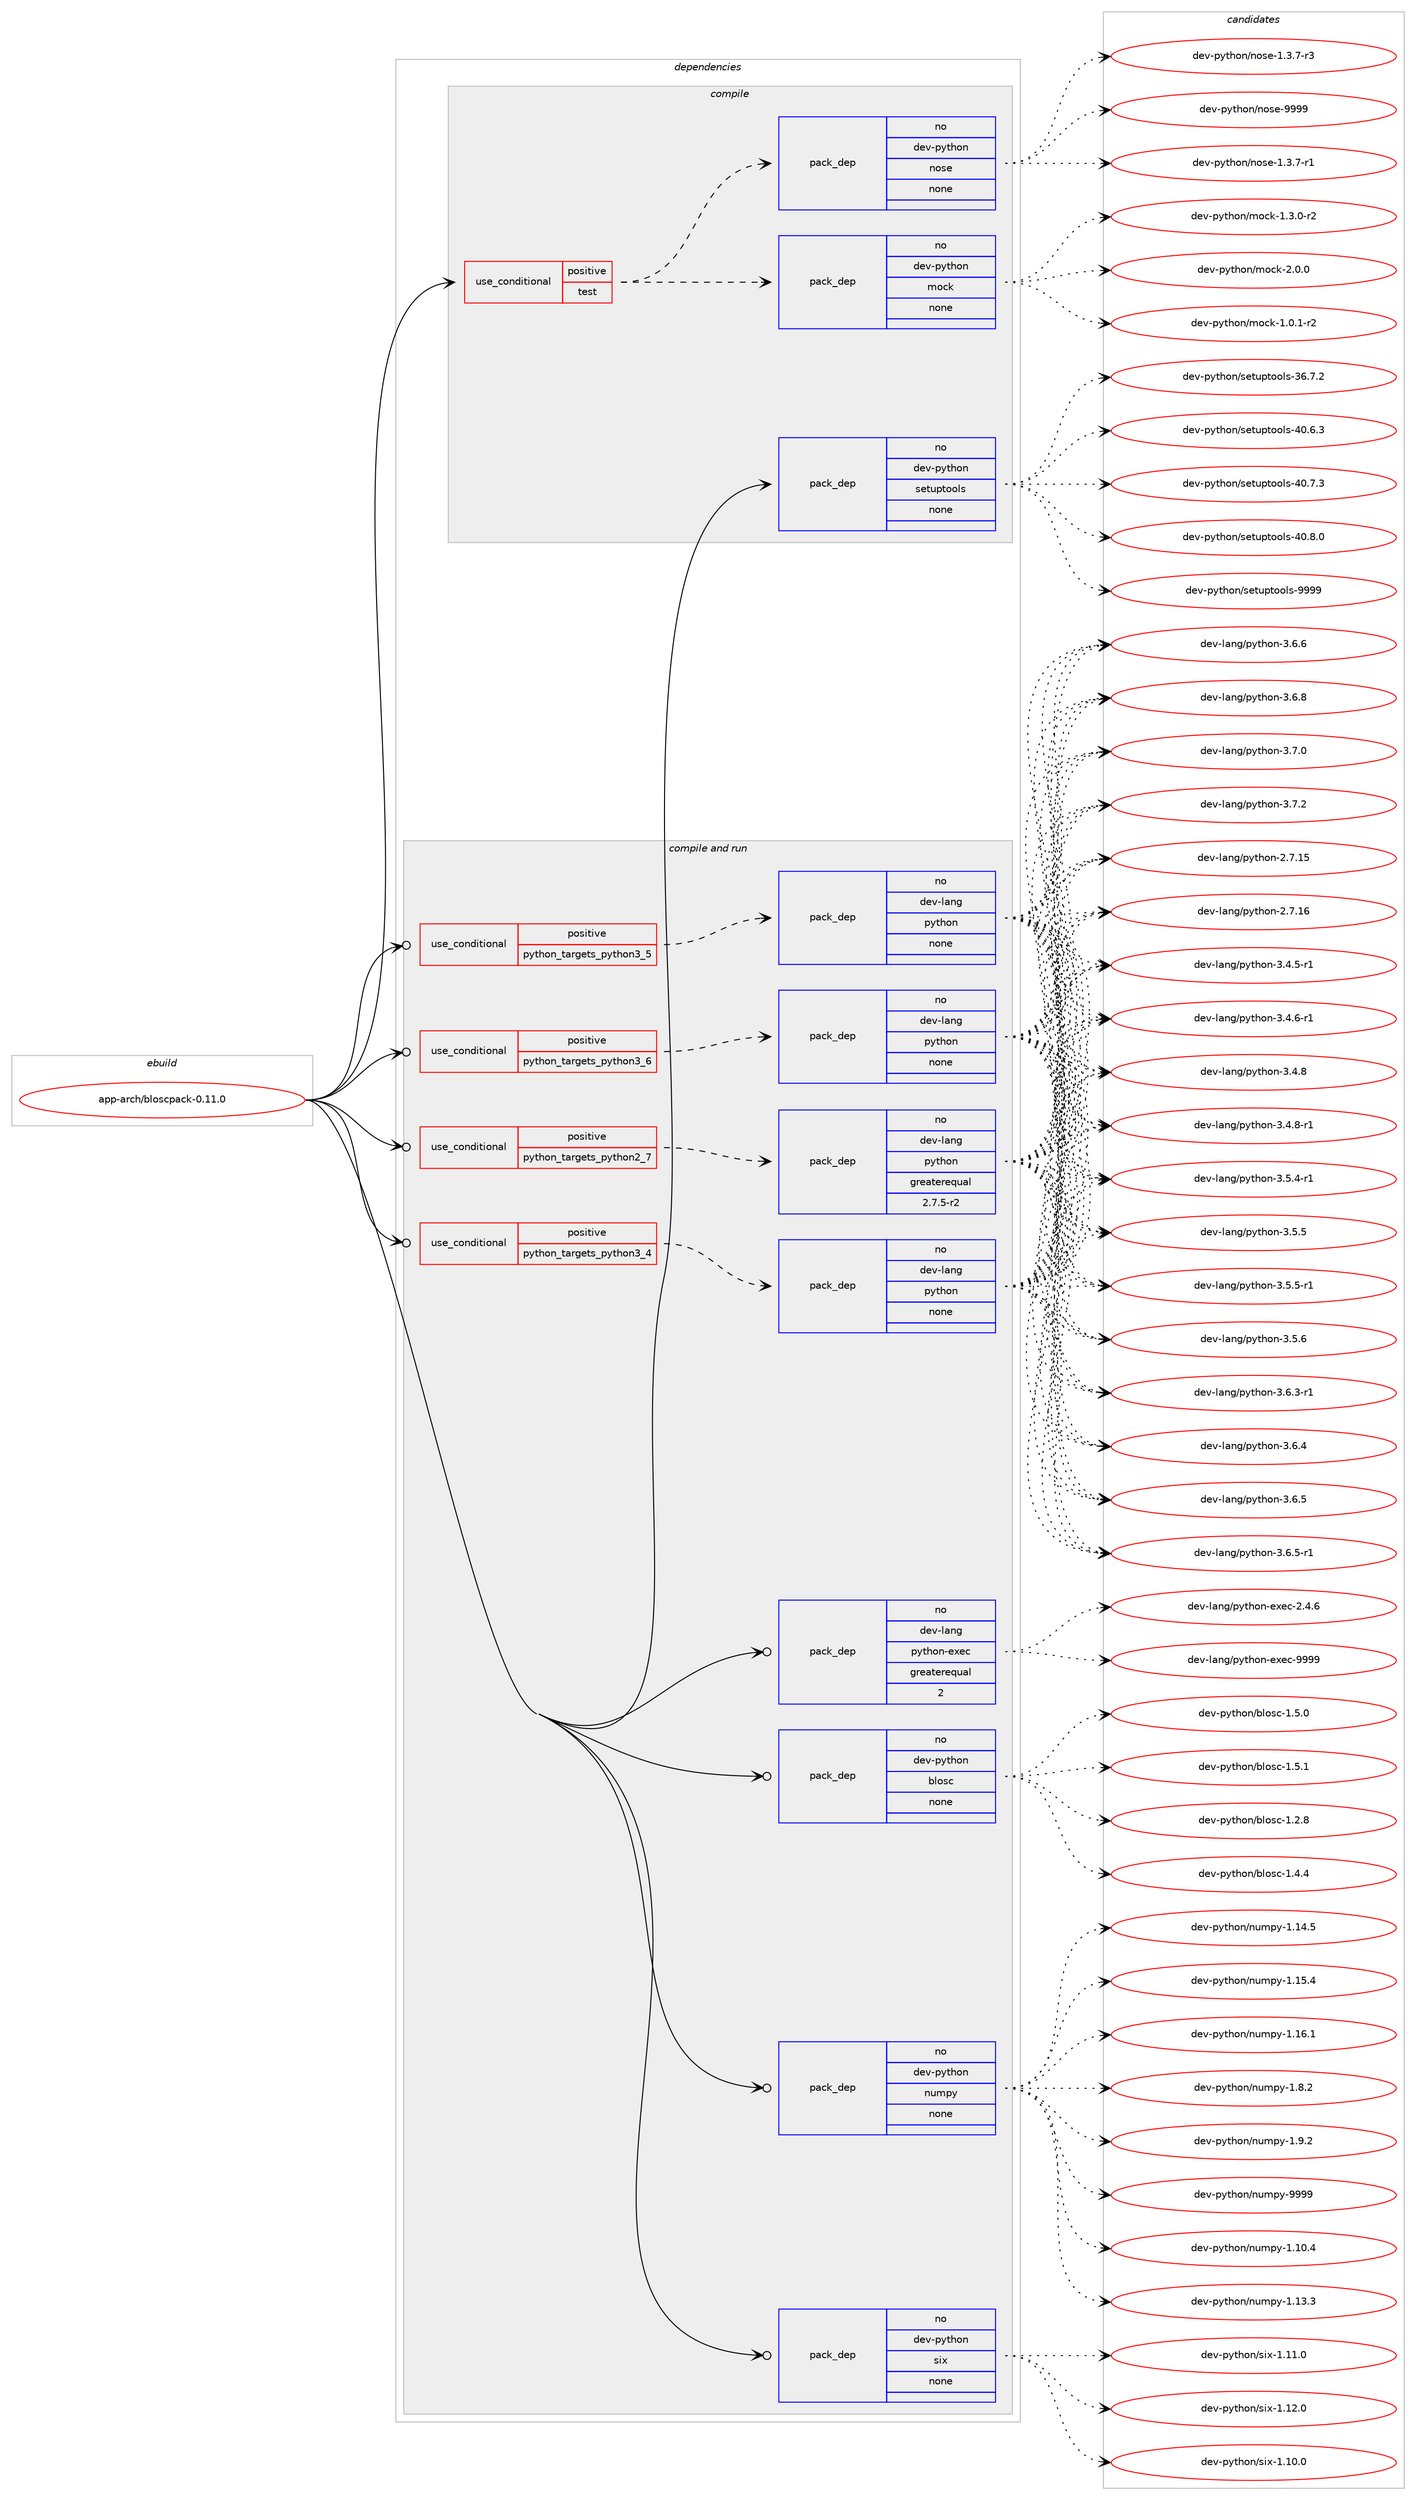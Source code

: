 digraph prolog {

# *************
# Graph options
# *************

newrank=true;
concentrate=true;
compound=true;
graph [rankdir=LR,fontname=Helvetica,fontsize=10,ranksep=1.5];#, ranksep=2.5, nodesep=0.2];
edge  [arrowhead=vee];
node  [fontname=Helvetica,fontsize=10];

# **********
# The ebuild
# **********

subgraph cluster_leftcol {
color=gray;
rank=same;
label=<<i>ebuild</i>>;
id [label="app-arch/bloscpack-0.11.0", color=red, width=4, href="../app-arch/bloscpack-0.11.0.svg"];
}

# ****************
# The dependencies
# ****************

subgraph cluster_midcol {
color=gray;
label=<<i>dependencies</i>>;
subgraph cluster_compile {
fillcolor="#eeeeee";
style=filled;
label=<<i>compile</i>>;
subgraph cond346392 {
dependency1270764 [label=<<TABLE BORDER="0" CELLBORDER="1" CELLSPACING="0" CELLPADDING="4"><TR><TD ROWSPAN="3" CELLPADDING="10">use_conditional</TD></TR><TR><TD>positive</TD></TR><TR><TD>test</TD></TR></TABLE>>, shape=none, color=red];
subgraph pack904653 {
dependency1270765 [label=<<TABLE BORDER="0" CELLBORDER="1" CELLSPACING="0" CELLPADDING="4" WIDTH="220"><TR><TD ROWSPAN="6" CELLPADDING="30">pack_dep</TD></TR><TR><TD WIDTH="110">no</TD></TR><TR><TD>dev-python</TD></TR><TR><TD>mock</TD></TR><TR><TD>none</TD></TR><TR><TD></TD></TR></TABLE>>, shape=none, color=blue];
}
dependency1270764:e -> dependency1270765:w [weight=20,style="dashed",arrowhead="vee"];
subgraph pack904654 {
dependency1270766 [label=<<TABLE BORDER="0" CELLBORDER="1" CELLSPACING="0" CELLPADDING="4" WIDTH="220"><TR><TD ROWSPAN="6" CELLPADDING="30">pack_dep</TD></TR><TR><TD WIDTH="110">no</TD></TR><TR><TD>dev-python</TD></TR><TR><TD>nose</TD></TR><TR><TD>none</TD></TR><TR><TD></TD></TR></TABLE>>, shape=none, color=blue];
}
dependency1270764:e -> dependency1270766:w [weight=20,style="dashed",arrowhead="vee"];
}
id:e -> dependency1270764:w [weight=20,style="solid",arrowhead="vee"];
subgraph pack904655 {
dependency1270767 [label=<<TABLE BORDER="0" CELLBORDER="1" CELLSPACING="0" CELLPADDING="4" WIDTH="220"><TR><TD ROWSPAN="6" CELLPADDING="30">pack_dep</TD></TR><TR><TD WIDTH="110">no</TD></TR><TR><TD>dev-python</TD></TR><TR><TD>setuptools</TD></TR><TR><TD>none</TD></TR><TR><TD></TD></TR></TABLE>>, shape=none, color=blue];
}
id:e -> dependency1270767:w [weight=20,style="solid",arrowhead="vee"];
}
subgraph cluster_compileandrun {
fillcolor="#eeeeee";
style=filled;
label=<<i>compile and run</i>>;
subgraph cond346393 {
dependency1270768 [label=<<TABLE BORDER="0" CELLBORDER="1" CELLSPACING="0" CELLPADDING="4"><TR><TD ROWSPAN="3" CELLPADDING="10">use_conditional</TD></TR><TR><TD>positive</TD></TR><TR><TD>python_targets_python2_7</TD></TR></TABLE>>, shape=none, color=red];
subgraph pack904656 {
dependency1270769 [label=<<TABLE BORDER="0" CELLBORDER="1" CELLSPACING="0" CELLPADDING="4" WIDTH="220"><TR><TD ROWSPAN="6" CELLPADDING="30">pack_dep</TD></TR><TR><TD WIDTH="110">no</TD></TR><TR><TD>dev-lang</TD></TR><TR><TD>python</TD></TR><TR><TD>greaterequal</TD></TR><TR><TD>2.7.5-r2</TD></TR></TABLE>>, shape=none, color=blue];
}
dependency1270768:e -> dependency1270769:w [weight=20,style="dashed",arrowhead="vee"];
}
id:e -> dependency1270768:w [weight=20,style="solid",arrowhead="odotvee"];
subgraph cond346394 {
dependency1270770 [label=<<TABLE BORDER="0" CELLBORDER="1" CELLSPACING="0" CELLPADDING="4"><TR><TD ROWSPAN="3" CELLPADDING="10">use_conditional</TD></TR><TR><TD>positive</TD></TR><TR><TD>python_targets_python3_4</TD></TR></TABLE>>, shape=none, color=red];
subgraph pack904657 {
dependency1270771 [label=<<TABLE BORDER="0" CELLBORDER="1" CELLSPACING="0" CELLPADDING="4" WIDTH="220"><TR><TD ROWSPAN="6" CELLPADDING="30">pack_dep</TD></TR><TR><TD WIDTH="110">no</TD></TR><TR><TD>dev-lang</TD></TR><TR><TD>python</TD></TR><TR><TD>none</TD></TR><TR><TD></TD></TR></TABLE>>, shape=none, color=blue];
}
dependency1270770:e -> dependency1270771:w [weight=20,style="dashed",arrowhead="vee"];
}
id:e -> dependency1270770:w [weight=20,style="solid",arrowhead="odotvee"];
subgraph cond346395 {
dependency1270772 [label=<<TABLE BORDER="0" CELLBORDER="1" CELLSPACING="0" CELLPADDING="4"><TR><TD ROWSPAN="3" CELLPADDING="10">use_conditional</TD></TR><TR><TD>positive</TD></TR><TR><TD>python_targets_python3_5</TD></TR></TABLE>>, shape=none, color=red];
subgraph pack904658 {
dependency1270773 [label=<<TABLE BORDER="0" CELLBORDER="1" CELLSPACING="0" CELLPADDING="4" WIDTH="220"><TR><TD ROWSPAN="6" CELLPADDING="30">pack_dep</TD></TR><TR><TD WIDTH="110">no</TD></TR><TR><TD>dev-lang</TD></TR><TR><TD>python</TD></TR><TR><TD>none</TD></TR><TR><TD></TD></TR></TABLE>>, shape=none, color=blue];
}
dependency1270772:e -> dependency1270773:w [weight=20,style="dashed",arrowhead="vee"];
}
id:e -> dependency1270772:w [weight=20,style="solid",arrowhead="odotvee"];
subgraph cond346396 {
dependency1270774 [label=<<TABLE BORDER="0" CELLBORDER="1" CELLSPACING="0" CELLPADDING="4"><TR><TD ROWSPAN="3" CELLPADDING="10">use_conditional</TD></TR><TR><TD>positive</TD></TR><TR><TD>python_targets_python3_6</TD></TR></TABLE>>, shape=none, color=red];
subgraph pack904659 {
dependency1270775 [label=<<TABLE BORDER="0" CELLBORDER="1" CELLSPACING="0" CELLPADDING="4" WIDTH="220"><TR><TD ROWSPAN="6" CELLPADDING="30">pack_dep</TD></TR><TR><TD WIDTH="110">no</TD></TR><TR><TD>dev-lang</TD></TR><TR><TD>python</TD></TR><TR><TD>none</TD></TR><TR><TD></TD></TR></TABLE>>, shape=none, color=blue];
}
dependency1270774:e -> dependency1270775:w [weight=20,style="dashed",arrowhead="vee"];
}
id:e -> dependency1270774:w [weight=20,style="solid",arrowhead="odotvee"];
subgraph pack904660 {
dependency1270776 [label=<<TABLE BORDER="0" CELLBORDER="1" CELLSPACING="0" CELLPADDING="4" WIDTH="220"><TR><TD ROWSPAN="6" CELLPADDING="30">pack_dep</TD></TR><TR><TD WIDTH="110">no</TD></TR><TR><TD>dev-lang</TD></TR><TR><TD>python-exec</TD></TR><TR><TD>greaterequal</TD></TR><TR><TD>2</TD></TR></TABLE>>, shape=none, color=blue];
}
id:e -> dependency1270776:w [weight=20,style="solid",arrowhead="odotvee"];
subgraph pack904661 {
dependency1270777 [label=<<TABLE BORDER="0" CELLBORDER="1" CELLSPACING="0" CELLPADDING="4" WIDTH="220"><TR><TD ROWSPAN="6" CELLPADDING="30">pack_dep</TD></TR><TR><TD WIDTH="110">no</TD></TR><TR><TD>dev-python</TD></TR><TR><TD>blosc</TD></TR><TR><TD>none</TD></TR><TR><TD></TD></TR></TABLE>>, shape=none, color=blue];
}
id:e -> dependency1270777:w [weight=20,style="solid",arrowhead="odotvee"];
subgraph pack904662 {
dependency1270778 [label=<<TABLE BORDER="0" CELLBORDER="1" CELLSPACING="0" CELLPADDING="4" WIDTH="220"><TR><TD ROWSPAN="6" CELLPADDING="30">pack_dep</TD></TR><TR><TD WIDTH="110">no</TD></TR><TR><TD>dev-python</TD></TR><TR><TD>numpy</TD></TR><TR><TD>none</TD></TR><TR><TD></TD></TR></TABLE>>, shape=none, color=blue];
}
id:e -> dependency1270778:w [weight=20,style="solid",arrowhead="odotvee"];
subgraph pack904663 {
dependency1270779 [label=<<TABLE BORDER="0" CELLBORDER="1" CELLSPACING="0" CELLPADDING="4" WIDTH="220"><TR><TD ROWSPAN="6" CELLPADDING="30">pack_dep</TD></TR><TR><TD WIDTH="110">no</TD></TR><TR><TD>dev-python</TD></TR><TR><TD>six</TD></TR><TR><TD>none</TD></TR><TR><TD></TD></TR></TABLE>>, shape=none, color=blue];
}
id:e -> dependency1270779:w [weight=20,style="solid",arrowhead="odotvee"];
}
subgraph cluster_run {
fillcolor="#eeeeee";
style=filled;
label=<<i>run</i>>;
}
}

# **************
# The candidates
# **************

subgraph cluster_choices {
rank=same;
color=gray;
label=<<i>candidates</i>>;

subgraph choice904653 {
color=black;
nodesep=1;
choice1001011184511212111610411111047109111991074549464846494511450 [label="dev-python/mock-1.0.1-r2", color=red, width=4,href="../dev-python/mock-1.0.1-r2.svg"];
choice1001011184511212111610411111047109111991074549465146484511450 [label="dev-python/mock-1.3.0-r2", color=red, width=4,href="../dev-python/mock-1.3.0-r2.svg"];
choice100101118451121211161041111104710911199107455046484648 [label="dev-python/mock-2.0.0", color=red, width=4,href="../dev-python/mock-2.0.0.svg"];
dependency1270765:e -> choice1001011184511212111610411111047109111991074549464846494511450:w [style=dotted,weight="100"];
dependency1270765:e -> choice1001011184511212111610411111047109111991074549465146484511450:w [style=dotted,weight="100"];
dependency1270765:e -> choice100101118451121211161041111104710911199107455046484648:w [style=dotted,weight="100"];
}
subgraph choice904654 {
color=black;
nodesep=1;
choice10010111845112121116104111110471101111151014549465146554511449 [label="dev-python/nose-1.3.7-r1", color=red, width=4,href="../dev-python/nose-1.3.7-r1.svg"];
choice10010111845112121116104111110471101111151014549465146554511451 [label="dev-python/nose-1.3.7-r3", color=red, width=4,href="../dev-python/nose-1.3.7-r3.svg"];
choice10010111845112121116104111110471101111151014557575757 [label="dev-python/nose-9999", color=red, width=4,href="../dev-python/nose-9999.svg"];
dependency1270766:e -> choice10010111845112121116104111110471101111151014549465146554511449:w [style=dotted,weight="100"];
dependency1270766:e -> choice10010111845112121116104111110471101111151014549465146554511451:w [style=dotted,weight="100"];
dependency1270766:e -> choice10010111845112121116104111110471101111151014557575757:w [style=dotted,weight="100"];
}
subgraph choice904655 {
color=black;
nodesep=1;
choice100101118451121211161041111104711510111611711211611111110811545515446554650 [label="dev-python/setuptools-36.7.2", color=red, width=4,href="../dev-python/setuptools-36.7.2.svg"];
choice100101118451121211161041111104711510111611711211611111110811545524846544651 [label="dev-python/setuptools-40.6.3", color=red, width=4,href="../dev-python/setuptools-40.6.3.svg"];
choice100101118451121211161041111104711510111611711211611111110811545524846554651 [label="dev-python/setuptools-40.7.3", color=red, width=4,href="../dev-python/setuptools-40.7.3.svg"];
choice100101118451121211161041111104711510111611711211611111110811545524846564648 [label="dev-python/setuptools-40.8.0", color=red, width=4,href="../dev-python/setuptools-40.8.0.svg"];
choice10010111845112121116104111110471151011161171121161111111081154557575757 [label="dev-python/setuptools-9999", color=red, width=4,href="../dev-python/setuptools-9999.svg"];
dependency1270767:e -> choice100101118451121211161041111104711510111611711211611111110811545515446554650:w [style=dotted,weight="100"];
dependency1270767:e -> choice100101118451121211161041111104711510111611711211611111110811545524846544651:w [style=dotted,weight="100"];
dependency1270767:e -> choice100101118451121211161041111104711510111611711211611111110811545524846554651:w [style=dotted,weight="100"];
dependency1270767:e -> choice100101118451121211161041111104711510111611711211611111110811545524846564648:w [style=dotted,weight="100"];
dependency1270767:e -> choice10010111845112121116104111110471151011161171121161111111081154557575757:w [style=dotted,weight="100"];
}
subgraph choice904656 {
color=black;
nodesep=1;
choice10010111845108971101034711212111610411111045504655464953 [label="dev-lang/python-2.7.15", color=red, width=4,href="../dev-lang/python-2.7.15.svg"];
choice10010111845108971101034711212111610411111045504655464954 [label="dev-lang/python-2.7.16", color=red, width=4,href="../dev-lang/python-2.7.16.svg"];
choice1001011184510897110103471121211161041111104551465246534511449 [label="dev-lang/python-3.4.5-r1", color=red, width=4,href="../dev-lang/python-3.4.5-r1.svg"];
choice1001011184510897110103471121211161041111104551465246544511449 [label="dev-lang/python-3.4.6-r1", color=red, width=4,href="../dev-lang/python-3.4.6-r1.svg"];
choice100101118451089711010347112121116104111110455146524656 [label="dev-lang/python-3.4.8", color=red, width=4,href="../dev-lang/python-3.4.8.svg"];
choice1001011184510897110103471121211161041111104551465246564511449 [label="dev-lang/python-3.4.8-r1", color=red, width=4,href="../dev-lang/python-3.4.8-r1.svg"];
choice1001011184510897110103471121211161041111104551465346524511449 [label="dev-lang/python-3.5.4-r1", color=red, width=4,href="../dev-lang/python-3.5.4-r1.svg"];
choice100101118451089711010347112121116104111110455146534653 [label="dev-lang/python-3.5.5", color=red, width=4,href="../dev-lang/python-3.5.5.svg"];
choice1001011184510897110103471121211161041111104551465346534511449 [label="dev-lang/python-3.5.5-r1", color=red, width=4,href="../dev-lang/python-3.5.5-r1.svg"];
choice100101118451089711010347112121116104111110455146534654 [label="dev-lang/python-3.5.6", color=red, width=4,href="../dev-lang/python-3.5.6.svg"];
choice1001011184510897110103471121211161041111104551465446514511449 [label="dev-lang/python-3.6.3-r1", color=red, width=4,href="../dev-lang/python-3.6.3-r1.svg"];
choice100101118451089711010347112121116104111110455146544652 [label="dev-lang/python-3.6.4", color=red, width=4,href="../dev-lang/python-3.6.4.svg"];
choice100101118451089711010347112121116104111110455146544653 [label="dev-lang/python-3.6.5", color=red, width=4,href="../dev-lang/python-3.6.5.svg"];
choice1001011184510897110103471121211161041111104551465446534511449 [label="dev-lang/python-3.6.5-r1", color=red, width=4,href="../dev-lang/python-3.6.5-r1.svg"];
choice100101118451089711010347112121116104111110455146544654 [label="dev-lang/python-3.6.6", color=red, width=4,href="../dev-lang/python-3.6.6.svg"];
choice100101118451089711010347112121116104111110455146544656 [label="dev-lang/python-3.6.8", color=red, width=4,href="../dev-lang/python-3.6.8.svg"];
choice100101118451089711010347112121116104111110455146554648 [label="dev-lang/python-3.7.0", color=red, width=4,href="../dev-lang/python-3.7.0.svg"];
choice100101118451089711010347112121116104111110455146554650 [label="dev-lang/python-3.7.2", color=red, width=4,href="../dev-lang/python-3.7.2.svg"];
dependency1270769:e -> choice10010111845108971101034711212111610411111045504655464953:w [style=dotted,weight="100"];
dependency1270769:e -> choice10010111845108971101034711212111610411111045504655464954:w [style=dotted,weight="100"];
dependency1270769:e -> choice1001011184510897110103471121211161041111104551465246534511449:w [style=dotted,weight="100"];
dependency1270769:e -> choice1001011184510897110103471121211161041111104551465246544511449:w [style=dotted,weight="100"];
dependency1270769:e -> choice100101118451089711010347112121116104111110455146524656:w [style=dotted,weight="100"];
dependency1270769:e -> choice1001011184510897110103471121211161041111104551465246564511449:w [style=dotted,weight="100"];
dependency1270769:e -> choice1001011184510897110103471121211161041111104551465346524511449:w [style=dotted,weight="100"];
dependency1270769:e -> choice100101118451089711010347112121116104111110455146534653:w [style=dotted,weight="100"];
dependency1270769:e -> choice1001011184510897110103471121211161041111104551465346534511449:w [style=dotted,weight="100"];
dependency1270769:e -> choice100101118451089711010347112121116104111110455146534654:w [style=dotted,weight="100"];
dependency1270769:e -> choice1001011184510897110103471121211161041111104551465446514511449:w [style=dotted,weight="100"];
dependency1270769:e -> choice100101118451089711010347112121116104111110455146544652:w [style=dotted,weight="100"];
dependency1270769:e -> choice100101118451089711010347112121116104111110455146544653:w [style=dotted,weight="100"];
dependency1270769:e -> choice1001011184510897110103471121211161041111104551465446534511449:w [style=dotted,weight="100"];
dependency1270769:e -> choice100101118451089711010347112121116104111110455146544654:w [style=dotted,weight="100"];
dependency1270769:e -> choice100101118451089711010347112121116104111110455146544656:w [style=dotted,weight="100"];
dependency1270769:e -> choice100101118451089711010347112121116104111110455146554648:w [style=dotted,weight="100"];
dependency1270769:e -> choice100101118451089711010347112121116104111110455146554650:w [style=dotted,weight="100"];
}
subgraph choice904657 {
color=black;
nodesep=1;
choice10010111845108971101034711212111610411111045504655464953 [label="dev-lang/python-2.7.15", color=red, width=4,href="../dev-lang/python-2.7.15.svg"];
choice10010111845108971101034711212111610411111045504655464954 [label="dev-lang/python-2.7.16", color=red, width=4,href="../dev-lang/python-2.7.16.svg"];
choice1001011184510897110103471121211161041111104551465246534511449 [label="dev-lang/python-3.4.5-r1", color=red, width=4,href="../dev-lang/python-3.4.5-r1.svg"];
choice1001011184510897110103471121211161041111104551465246544511449 [label="dev-lang/python-3.4.6-r1", color=red, width=4,href="../dev-lang/python-3.4.6-r1.svg"];
choice100101118451089711010347112121116104111110455146524656 [label="dev-lang/python-3.4.8", color=red, width=4,href="../dev-lang/python-3.4.8.svg"];
choice1001011184510897110103471121211161041111104551465246564511449 [label="dev-lang/python-3.4.8-r1", color=red, width=4,href="../dev-lang/python-3.4.8-r1.svg"];
choice1001011184510897110103471121211161041111104551465346524511449 [label="dev-lang/python-3.5.4-r1", color=red, width=4,href="../dev-lang/python-3.5.4-r1.svg"];
choice100101118451089711010347112121116104111110455146534653 [label="dev-lang/python-3.5.5", color=red, width=4,href="../dev-lang/python-3.5.5.svg"];
choice1001011184510897110103471121211161041111104551465346534511449 [label="dev-lang/python-3.5.5-r1", color=red, width=4,href="../dev-lang/python-3.5.5-r1.svg"];
choice100101118451089711010347112121116104111110455146534654 [label="dev-lang/python-3.5.6", color=red, width=4,href="../dev-lang/python-3.5.6.svg"];
choice1001011184510897110103471121211161041111104551465446514511449 [label="dev-lang/python-3.6.3-r1", color=red, width=4,href="../dev-lang/python-3.6.3-r1.svg"];
choice100101118451089711010347112121116104111110455146544652 [label="dev-lang/python-3.6.4", color=red, width=4,href="../dev-lang/python-3.6.4.svg"];
choice100101118451089711010347112121116104111110455146544653 [label="dev-lang/python-3.6.5", color=red, width=4,href="../dev-lang/python-3.6.5.svg"];
choice1001011184510897110103471121211161041111104551465446534511449 [label="dev-lang/python-3.6.5-r1", color=red, width=4,href="../dev-lang/python-3.6.5-r1.svg"];
choice100101118451089711010347112121116104111110455146544654 [label="dev-lang/python-3.6.6", color=red, width=4,href="../dev-lang/python-3.6.6.svg"];
choice100101118451089711010347112121116104111110455146544656 [label="dev-lang/python-3.6.8", color=red, width=4,href="../dev-lang/python-3.6.8.svg"];
choice100101118451089711010347112121116104111110455146554648 [label="dev-lang/python-3.7.0", color=red, width=4,href="../dev-lang/python-3.7.0.svg"];
choice100101118451089711010347112121116104111110455146554650 [label="dev-lang/python-3.7.2", color=red, width=4,href="../dev-lang/python-3.7.2.svg"];
dependency1270771:e -> choice10010111845108971101034711212111610411111045504655464953:w [style=dotted,weight="100"];
dependency1270771:e -> choice10010111845108971101034711212111610411111045504655464954:w [style=dotted,weight="100"];
dependency1270771:e -> choice1001011184510897110103471121211161041111104551465246534511449:w [style=dotted,weight="100"];
dependency1270771:e -> choice1001011184510897110103471121211161041111104551465246544511449:w [style=dotted,weight="100"];
dependency1270771:e -> choice100101118451089711010347112121116104111110455146524656:w [style=dotted,weight="100"];
dependency1270771:e -> choice1001011184510897110103471121211161041111104551465246564511449:w [style=dotted,weight="100"];
dependency1270771:e -> choice1001011184510897110103471121211161041111104551465346524511449:w [style=dotted,weight="100"];
dependency1270771:e -> choice100101118451089711010347112121116104111110455146534653:w [style=dotted,weight="100"];
dependency1270771:e -> choice1001011184510897110103471121211161041111104551465346534511449:w [style=dotted,weight="100"];
dependency1270771:e -> choice100101118451089711010347112121116104111110455146534654:w [style=dotted,weight="100"];
dependency1270771:e -> choice1001011184510897110103471121211161041111104551465446514511449:w [style=dotted,weight="100"];
dependency1270771:e -> choice100101118451089711010347112121116104111110455146544652:w [style=dotted,weight="100"];
dependency1270771:e -> choice100101118451089711010347112121116104111110455146544653:w [style=dotted,weight="100"];
dependency1270771:e -> choice1001011184510897110103471121211161041111104551465446534511449:w [style=dotted,weight="100"];
dependency1270771:e -> choice100101118451089711010347112121116104111110455146544654:w [style=dotted,weight="100"];
dependency1270771:e -> choice100101118451089711010347112121116104111110455146544656:w [style=dotted,weight="100"];
dependency1270771:e -> choice100101118451089711010347112121116104111110455146554648:w [style=dotted,weight="100"];
dependency1270771:e -> choice100101118451089711010347112121116104111110455146554650:w [style=dotted,weight="100"];
}
subgraph choice904658 {
color=black;
nodesep=1;
choice10010111845108971101034711212111610411111045504655464953 [label="dev-lang/python-2.7.15", color=red, width=4,href="../dev-lang/python-2.7.15.svg"];
choice10010111845108971101034711212111610411111045504655464954 [label="dev-lang/python-2.7.16", color=red, width=4,href="../dev-lang/python-2.7.16.svg"];
choice1001011184510897110103471121211161041111104551465246534511449 [label="dev-lang/python-3.4.5-r1", color=red, width=4,href="../dev-lang/python-3.4.5-r1.svg"];
choice1001011184510897110103471121211161041111104551465246544511449 [label="dev-lang/python-3.4.6-r1", color=red, width=4,href="../dev-lang/python-3.4.6-r1.svg"];
choice100101118451089711010347112121116104111110455146524656 [label="dev-lang/python-3.4.8", color=red, width=4,href="../dev-lang/python-3.4.8.svg"];
choice1001011184510897110103471121211161041111104551465246564511449 [label="dev-lang/python-3.4.8-r1", color=red, width=4,href="../dev-lang/python-3.4.8-r1.svg"];
choice1001011184510897110103471121211161041111104551465346524511449 [label="dev-lang/python-3.5.4-r1", color=red, width=4,href="../dev-lang/python-3.5.4-r1.svg"];
choice100101118451089711010347112121116104111110455146534653 [label="dev-lang/python-3.5.5", color=red, width=4,href="../dev-lang/python-3.5.5.svg"];
choice1001011184510897110103471121211161041111104551465346534511449 [label="dev-lang/python-3.5.5-r1", color=red, width=4,href="../dev-lang/python-3.5.5-r1.svg"];
choice100101118451089711010347112121116104111110455146534654 [label="dev-lang/python-3.5.6", color=red, width=4,href="../dev-lang/python-3.5.6.svg"];
choice1001011184510897110103471121211161041111104551465446514511449 [label="dev-lang/python-3.6.3-r1", color=red, width=4,href="../dev-lang/python-3.6.3-r1.svg"];
choice100101118451089711010347112121116104111110455146544652 [label="dev-lang/python-3.6.4", color=red, width=4,href="../dev-lang/python-3.6.4.svg"];
choice100101118451089711010347112121116104111110455146544653 [label="dev-lang/python-3.6.5", color=red, width=4,href="../dev-lang/python-3.6.5.svg"];
choice1001011184510897110103471121211161041111104551465446534511449 [label="dev-lang/python-3.6.5-r1", color=red, width=4,href="../dev-lang/python-3.6.5-r1.svg"];
choice100101118451089711010347112121116104111110455146544654 [label="dev-lang/python-3.6.6", color=red, width=4,href="../dev-lang/python-3.6.6.svg"];
choice100101118451089711010347112121116104111110455146544656 [label="dev-lang/python-3.6.8", color=red, width=4,href="../dev-lang/python-3.6.8.svg"];
choice100101118451089711010347112121116104111110455146554648 [label="dev-lang/python-3.7.0", color=red, width=4,href="../dev-lang/python-3.7.0.svg"];
choice100101118451089711010347112121116104111110455146554650 [label="dev-lang/python-3.7.2", color=red, width=4,href="../dev-lang/python-3.7.2.svg"];
dependency1270773:e -> choice10010111845108971101034711212111610411111045504655464953:w [style=dotted,weight="100"];
dependency1270773:e -> choice10010111845108971101034711212111610411111045504655464954:w [style=dotted,weight="100"];
dependency1270773:e -> choice1001011184510897110103471121211161041111104551465246534511449:w [style=dotted,weight="100"];
dependency1270773:e -> choice1001011184510897110103471121211161041111104551465246544511449:w [style=dotted,weight="100"];
dependency1270773:e -> choice100101118451089711010347112121116104111110455146524656:w [style=dotted,weight="100"];
dependency1270773:e -> choice1001011184510897110103471121211161041111104551465246564511449:w [style=dotted,weight="100"];
dependency1270773:e -> choice1001011184510897110103471121211161041111104551465346524511449:w [style=dotted,weight="100"];
dependency1270773:e -> choice100101118451089711010347112121116104111110455146534653:w [style=dotted,weight="100"];
dependency1270773:e -> choice1001011184510897110103471121211161041111104551465346534511449:w [style=dotted,weight="100"];
dependency1270773:e -> choice100101118451089711010347112121116104111110455146534654:w [style=dotted,weight="100"];
dependency1270773:e -> choice1001011184510897110103471121211161041111104551465446514511449:w [style=dotted,weight="100"];
dependency1270773:e -> choice100101118451089711010347112121116104111110455146544652:w [style=dotted,weight="100"];
dependency1270773:e -> choice100101118451089711010347112121116104111110455146544653:w [style=dotted,weight="100"];
dependency1270773:e -> choice1001011184510897110103471121211161041111104551465446534511449:w [style=dotted,weight="100"];
dependency1270773:e -> choice100101118451089711010347112121116104111110455146544654:w [style=dotted,weight="100"];
dependency1270773:e -> choice100101118451089711010347112121116104111110455146544656:w [style=dotted,weight="100"];
dependency1270773:e -> choice100101118451089711010347112121116104111110455146554648:w [style=dotted,weight="100"];
dependency1270773:e -> choice100101118451089711010347112121116104111110455146554650:w [style=dotted,weight="100"];
}
subgraph choice904659 {
color=black;
nodesep=1;
choice10010111845108971101034711212111610411111045504655464953 [label="dev-lang/python-2.7.15", color=red, width=4,href="../dev-lang/python-2.7.15.svg"];
choice10010111845108971101034711212111610411111045504655464954 [label="dev-lang/python-2.7.16", color=red, width=4,href="../dev-lang/python-2.7.16.svg"];
choice1001011184510897110103471121211161041111104551465246534511449 [label="dev-lang/python-3.4.5-r1", color=red, width=4,href="../dev-lang/python-3.4.5-r1.svg"];
choice1001011184510897110103471121211161041111104551465246544511449 [label="dev-lang/python-3.4.6-r1", color=red, width=4,href="../dev-lang/python-3.4.6-r1.svg"];
choice100101118451089711010347112121116104111110455146524656 [label="dev-lang/python-3.4.8", color=red, width=4,href="../dev-lang/python-3.4.8.svg"];
choice1001011184510897110103471121211161041111104551465246564511449 [label="dev-lang/python-3.4.8-r1", color=red, width=4,href="../dev-lang/python-3.4.8-r1.svg"];
choice1001011184510897110103471121211161041111104551465346524511449 [label="dev-lang/python-3.5.4-r1", color=red, width=4,href="../dev-lang/python-3.5.4-r1.svg"];
choice100101118451089711010347112121116104111110455146534653 [label="dev-lang/python-3.5.5", color=red, width=4,href="../dev-lang/python-3.5.5.svg"];
choice1001011184510897110103471121211161041111104551465346534511449 [label="dev-lang/python-3.5.5-r1", color=red, width=4,href="../dev-lang/python-3.5.5-r1.svg"];
choice100101118451089711010347112121116104111110455146534654 [label="dev-lang/python-3.5.6", color=red, width=4,href="../dev-lang/python-3.5.6.svg"];
choice1001011184510897110103471121211161041111104551465446514511449 [label="dev-lang/python-3.6.3-r1", color=red, width=4,href="../dev-lang/python-3.6.3-r1.svg"];
choice100101118451089711010347112121116104111110455146544652 [label="dev-lang/python-3.6.4", color=red, width=4,href="../dev-lang/python-3.6.4.svg"];
choice100101118451089711010347112121116104111110455146544653 [label="dev-lang/python-3.6.5", color=red, width=4,href="../dev-lang/python-3.6.5.svg"];
choice1001011184510897110103471121211161041111104551465446534511449 [label="dev-lang/python-3.6.5-r1", color=red, width=4,href="../dev-lang/python-3.6.5-r1.svg"];
choice100101118451089711010347112121116104111110455146544654 [label="dev-lang/python-3.6.6", color=red, width=4,href="../dev-lang/python-3.6.6.svg"];
choice100101118451089711010347112121116104111110455146544656 [label="dev-lang/python-3.6.8", color=red, width=4,href="../dev-lang/python-3.6.8.svg"];
choice100101118451089711010347112121116104111110455146554648 [label="dev-lang/python-3.7.0", color=red, width=4,href="../dev-lang/python-3.7.0.svg"];
choice100101118451089711010347112121116104111110455146554650 [label="dev-lang/python-3.7.2", color=red, width=4,href="../dev-lang/python-3.7.2.svg"];
dependency1270775:e -> choice10010111845108971101034711212111610411111045504655464953:w [style=dotted,weight="100"];
dependency1270775:e -> choice10010111845108971101034711212111610411111045504655464954:w [style=dotted,weight="100"];
dependency1270775:e -> choice1001011184510897110103471121211161041111104551465246534511449:w [style=dotted,weight="100"];
dependency1270775:e -> choice1001011184510897110103471121211161041111104551465246544511449:w [style=dotted,weight="100"];
dependency1270775:e -> choice100101118451089711010347112121116104111110455146524656:w [style=dotted,weight="100"];
dependency1270775:e -> choice1001011184510897110103471121211161041111104551465246564511449:w [style=dotted,weight="100"];
dependency1270775:e -> choice1001011184510897110103471121211161041111104551465346524511449:w [style=dotted,weight="100"];
dependency1270775:e -> choice100101118451089711010347112121116104111110455146534653:w [style=dotted,weight="100"];
dependency1270775:e -> choice1001011184510897110103471121211161041111104551465346534511449:w [style=dotted,weight="100"];
dependency1270775:e -> choice100101118451089711010347112121116104111110455146534654:w [style=dotted,weight="100"];
dependency1270775:e -> choice1001011184510897110103471121211161041111104551465446514511449:w [style=dotted,weight="100"];
dependency1270775:e -> choice100101118451089711010347112121116104111110455146544652:w [style=dotted,weight="100"];
dependency1270775:e -> choice100101118451089711010347112121116104111110455146544653:w [style=dotted,weight="100"];
dependency1270775:e -> choice1001011184510897110103471121211161041111104551465446534511449:w [style=dotted,weight="100"];
dependency1270775:e -> choice100101118451089711010347112121116104111110455146544654:w [style=dotted,weight="100"];
dependency1270775:e -> choice100101118451089711010347112121116104111110455146544656:w [style=dotted,weight="100"];
dependency1270775:e -> choice100101118451089711010347112121116104111110455146554648:w [style=dotted,weight="100"];
dependency1270775:e -> choice100101118451089711010347112121116104111110455146554650:w [style=dotted,weight="100"];
}
subgraph choice904660 {
color=black;
nodesep=1;
choice1001011184510897110103471121211161041111104510112010199455046524654 [label="dev-lang/python-exec-2.4.6", color=red, width=4,href="../dev-lang/python-exec-2.4.6.svg"];
choice10010111845108971101034711212111610411111045101120101994557575757 [label="dev-lang/python-exec-9999", color=red, width=4,href="../dev-lang/python-exec-9999.svg"];
dependency1270776:e -> choice1001011184510897110103471121211161041111104510112010199455046524654:w [style=dotted,weight="100"];
dependency1270776:e -> choice10010111845108971101034711212111610411111045101120101994557575757:w [style=dotted,weight="100"];
}
subgraph choice904661 {
color=black;
nodesep=1;
choice10010111845112121116104111110479810811111599454946504656 [label="dev-python/blosc-1.2.8", color=red, width=4,href="../dev-python/blosc-1.2.8.svg"];
choice10010111845112121116104111110479810811111599454946524652 [label="dev-python/blosc-1.4.4", color=red, width=4,href="../dev-python/blosc-1.4.4.svg"];
choice10010111845112121116104111110479810811111599454946534648 [label="dev-python/blosc-1.5.0", color=red, width=4,href="../dev-python/blosc-1.5.0.svg"];
choice10010111845112121116104111110479810811111599454946534649 [label="dev-python/blosc-1.5.1", color=red, width=4,href="../dev-python/blosc-1.5.1.svg"];
dependency1270777:e -> choice10010111845112121116104111110479810811111599454946504656:w [style=dotted,weight="100"];
dependency1270777:e -> choice10010111845112121116104111110479810811111599454946524652:w [style=dotted,weight="100"];
dependency1270777:e -> choice10010111845112121116104111110479810811111599454946534648:w [style=dotted,weight="100"];
dependency1270777:e -> choice10010111845112121116104111110479810811111599454946534649:w [style=dotted,weight="100"];
}
subgraph choice904662 {
color=black;
nodesep=1;
choice100101118451121211161041111104711011710911212145494649484652 [label="dev-python/numpy-1.10.4", color=red, width=4,href="../dev-python/numpy-1.10.4.svg"];
choice100101118451121211161041111104711011710911212145494649514651 [label="dev-python/numpy-1.13.3", color=red, width=4,href="../dev-python/numpy-1.13.3.svg"];
choice100101118451121211161041111104711011710911212145494649524653 [label="dev-python/numpy-1.14.5", color=red, width=4,href="../dev-python/numpy-1.14.5.svg"];
choice100101118451121211161041111104711011710911212145494649534652 [label="dev-python/numpy-1.15.4", color=red, width=4,href="../dev-python/numpy-1.15.4.svg"];
choice100101118451121211161041111104711011710911212145494649544649 [label="dev-python/numpy-1.16.1", color=red, width=4,href="../dev-python/numpy-1.16.1.svg"];
choice1001011184511212111610411111047110117109112121454946564650 [label="dev-python/numpy-1.8.2", color=red, width=4,href="../dev-python/numpy-1.8.2.svg"];
choice1001011184511212111610411111047110117109112121454946574650 [label="dev-python/numpy-1.9.2", color=red, width=4,href="../dev-python/numpy-1.9.2.svg"];
choice10010111845112121116104111110471101171091121214557575757 [label="dev-python/numpy-9999", color=red, width=4,href="../dev-python/numpy-9999.svg"];
dependency1270778:e -> choice100101118451121211161041111104711011710911212145494649484652:w [style=dotted,weight="100"];
dependency1270778:e -> choice100101118451121211161041111104711011710911212145494649514651:w [style=dotted,weight="100"];
dependency1270778:e -> choice100101118451121211161041111104711011710911212145494649524653:w [style=dotted,weight="100"];
dependency1270778:e -> choice100101118451121211161041111104711011710911212145494649534652:w [style=dotted,weight="100"];
dependency1270778:e -> choice100101118451121211161041111104711011710911212145494649544649:w [style=dotted,weight="100"];
dependency1270778:e -> choice1001011184511212111610411111047110117109112121454946564650:w [style=dotted,weight="100"];
dependency1270778:e -> choice1001011184511212111610411111047110117109112121454946574650:w [style=dotted,weight="100"];
dependency1270778:e -> choice10010111845112121116104111110471101171091121214557575757:w [style=dotted,weight="100"];
}
subgraph choice904663 {
color=black;
nodesep=1;
choice100101118451121211161041111104711510512045494649484648 [label="dev-python/six-1.10.0", color=red, width=4,href="../dev-python/six-1.10.0.svg"];
choice100101118451121211161041111104711510512045494649494648 [label="dev-python/six-1.11.0", color=red, width=4,href="../dev-python/six-1.11.0.svg"];
choice100101118451121211161041111104711510512045494649504648 [label="dev-python/six-1.12.0", color=red, width=4,href="../dev-python/six-1.12.0.svg"];
dependency1270779:e -> choice100101118451121211161041111104711510512045494649484648:w [style=dotted,weight="100"];
dependency1270779:e -> choice100101118451121211161041111104711510512045494649494648:w [style=dotted,weight="100"];
dependency1270779:e -> choice100101118451121211161041111104711510512045494649504648:w [style=dotted,weight="100"];
}
}

}
